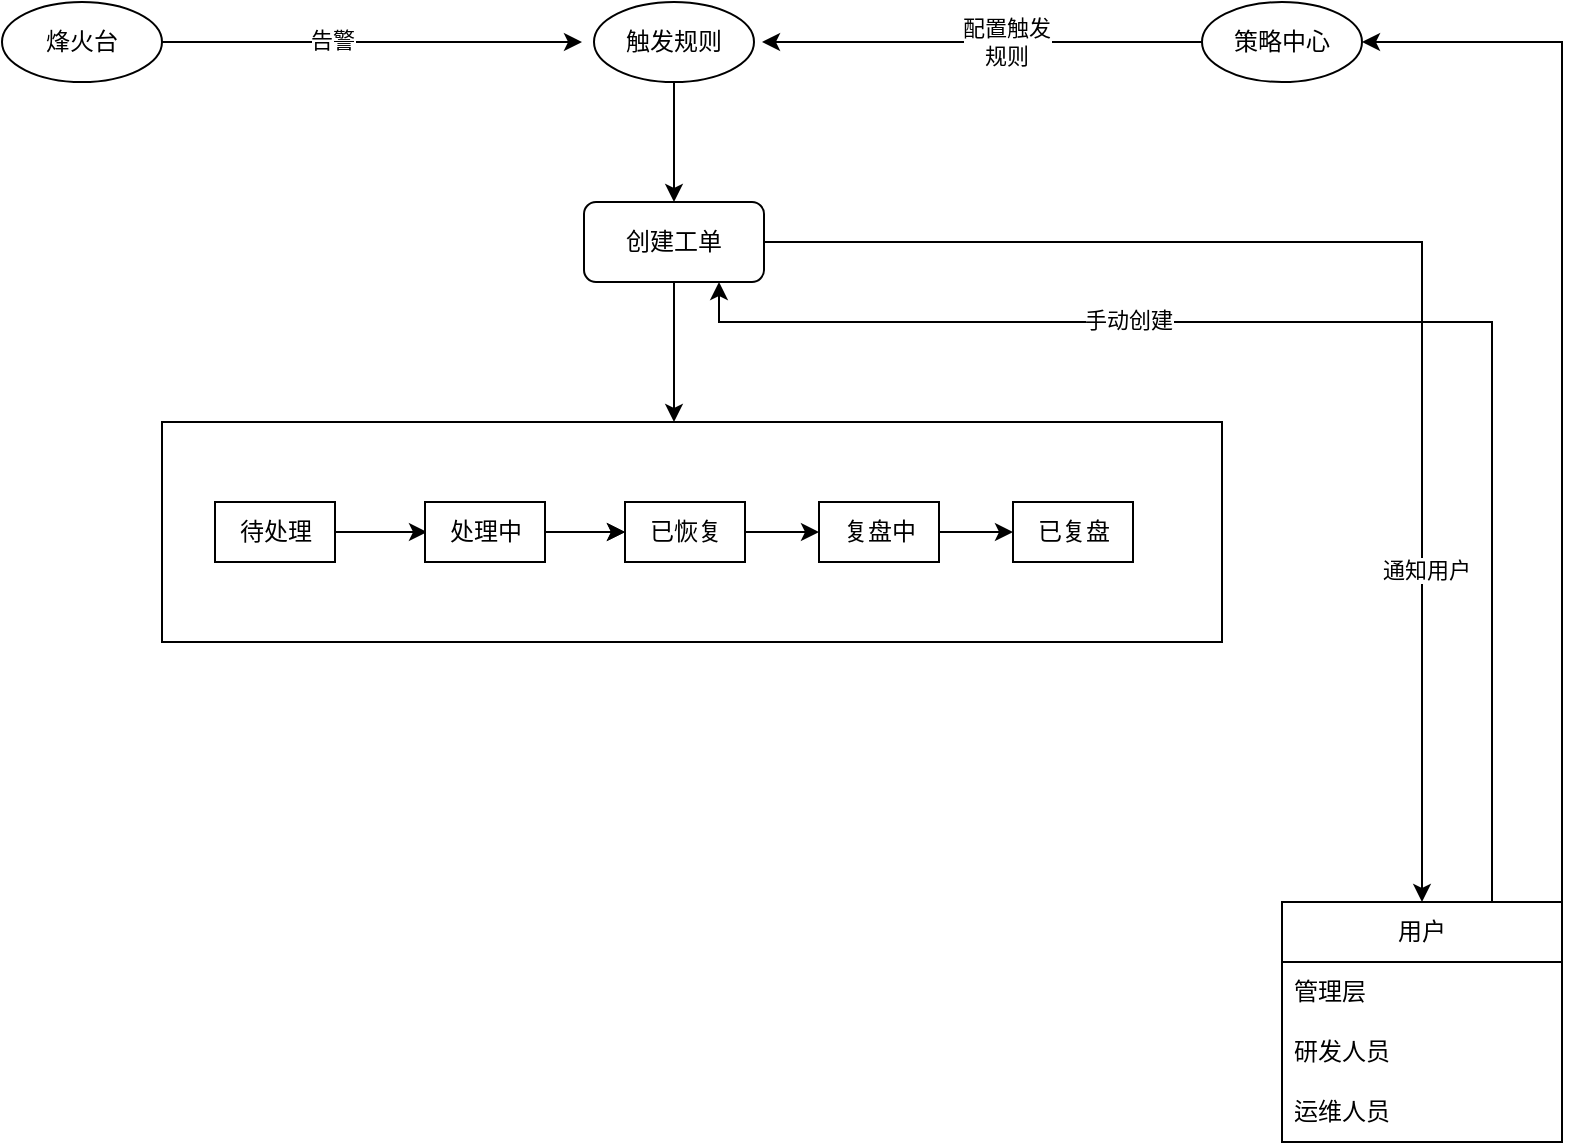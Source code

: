 <mxfile version="21.6.7" type="github">
  <diagram name="第 1 页" id="-WIHNXKfvVTFxInO3pld">
    <mxGraphModel dx="1050" dy="553" grid="1" gridSize="10" guides="1" tooltips="1" connect="1" arrows="1" fold="1" page="1" pageScale="1" pageWidth="827" pageHeight="1169" math="0" shadow="0">
      <root>
        <mxCell id="0" />
        <mxCell id="1" parent="0" />
        <mxCell id="QgTYGsUYSailKNq_mToX-34" value="" style="rounded=0;whiteSpace=wrap;html=1;" vertex="1" parent="1">
          <mxGeometry x="110" y="230" width="530" height="110" as="geometry" />
        </mxCell>
        <mxCell id="QgTYGsUYSailKNq_mToX-26" style="edgeStyle=orthogonalEdgeStyle;rounded=0;orthogonalLoop=1;jettySize=auto;html=1;exitX=0.75;exitY=0;exitDx=0;exitDy=0;entryX=0.75;entryY=1;entryDx=0;entryDy=0;" edge="1" parent="1" source="OSD-rZQ_V-XbJ5NN2biw-43" target="OSD-rZQ_V-XbJ5NN2biw-80">
          <mxGeometry relative="1" as="geometry">
            <Array as="points">
              <mxPoint x="775" y="180" />
              <mxPoint x="389" y="180" />
            </Array>
          </mxGeometry>
        </mxCell>
        <mxCell id="QgTYGsUYSailKNq_mToX-27" value="手动创建" style="edgeLabel;html=1;align=center;verticalAlign=middle;resizable=0;points=[];" vertex="1" connectable="0" parent="QgTYGsUYSailKNq_mToX-26">
          <mxGeometry x="0.356" y="-1" relative="1" as="geometry">
            <mxPoint as="offset" />
          </mxGeometry>
        </mxCell>
        <mxCell id="OSD-rZQ_V-XbJ5NN2biw-43" value="用户" style="swimlane;fontStyle=0;childLayout=stackLayout;horizontal=1;startSize=30;horizontalStack=0;resizeParent=1;resizeParentMax=0;resizeLast=0;collapsible=1;marginBottom=0;whiteSpace=wrap;html=1;" parent="1" vertex="1">
          <mxGeometry x="670" y="470" width="140" height="120" as="geometry">
            <mxRectangle x="430" y="370" width="60" height="30" as="alternateBounds" />
          </mxGeometry>
        </mxCell>
        <mxCell id="OSD-rZQ_V-XbJ5NN2biw-44" value="管理层" style="text;strokeColor=none;fillColor=none;align=left;verticalAlign=middle;spacingLeft=4;spacingRight=4;overflow=hidden;points=[[0,0.5],[1,0.5]];portConstraint=eastwest;rotatable=0;whiteSpace=wrap;html=1;" parent="OSD-rZQ_V-XbJ5NN2biw-43" vertex="1">
          <mxGeometry y="30" width="140" height="30" as="geometry" />
        </mxCell>
        <mxCell id="OSD-rZQ_V-XbJ5NN2biw-45" value="研发人员" style="text;strokeColor=none;fillColor=none;align=left;verticalAlign=middle;spacingLeft=4;spacingRight=4;overflow=hidden;points=[[0,0.5],[1,0.5]];portConstraint=eastwest;rotatable=0;whiteSpace=wrap;html=1;" parent="OSD-rZQ_V-XbJ5NN2biw-43" vertex="1">
          <mxGeometry y="60" width="140" height="30" as="geometry" />
        </mxCell>
        <mxCell id="OSD-rZQ_V-XbJ5NN2biw-46" value="运维人员" style="text;strokeColor=none;fillColor=none;align=left;verticalAlign=middle;spacingLeft=4;spacingRight=4;overflow=hidden;points=[[0,0.5],[1,0.5]];portConstraint=eastwest;rotatable=0;whiteSpace=wrap;html=1;" parent="OSD-rZQ_V-XbJ5NN2biw-43" vertex="1">
          <mxGeometry y="90" width="140" height="30" as="geometry" />
        </mxCell>
        <mxCell id="OSD-rZQ_V-XbJ5NN2biw-78" style="edgeStyle=orthogonalEdgeStyle;rounded=0;orthogonalLoop=1;jettySize=auto;html=1;exitX=0.5;exitY=1;exitDx=0;exitDy=0;entryX=0.5;entryY=0;entryDx=0;entryDy=0;" parent="1" source="OSD-rZQ_V-XbJ5NN2biw-54" edge="1" target="OSD-rZQ_V-XbJ5NN2biw-80">
          <mxGeometry relative="1" as="geometry">
            <mxPoint x="366" y="107" as="targetPoint" />
          </mxGeometry>
        </mxCell>
        <mxCell id="OSD-rZQ_V-XbJ5NN2biw-54" value="触发规则" style="ellipse;whiteSpace=wrap;html=1;" parent="1" vertex="1">
          <mxGeometry x="326" y="20" width="80" height="40" as="geometry" />
        </mxCell>
        <mxCell id="QgTYGsUYSailKNq_mToX-23" style="edgeStyle=orthogonalEdgeStyle;rounded=0;orthogonalLoop=1;jettySize=auto;html=1;exitX=1;exitY=0.5;exitDx=0;exitDy=0;entryX=0.5;entryY=0;entryDx=0;entryDy=0;" edge="1" parent="1" source="OSD-rZQ_V-XbJ5NN2biw-80" target="OSD-rZQ_V-XbJ5NN2biw-43">
          <mxGeometry relative="1" as="geometry" />
        </mxCell>
        <mxCell id="QgTYGsUYSailKNq_mToX-24" value="通知用户" style="edgeLabel;html=1;align=center;verticalAlign=middle;resizable=0;points=[];" vertex="1" connectable="0" parent="QgTYGsUYSailKNq_mToX-23">
          <mxGeometry x="0.494" y="2" relative="1" as="geometry">
            <mxPoint as="offset" />
          </mxGeometry>
        </mxCell>
        <mxCell id="QgTYGsUYSailKNq_mToX-28" style="edgeStyle=none;rounded=0;orthogonalLoop=1;jettySize=auto;html=1;exitX=0.5;exitY=1;exitDx=0;exitDy=0;" edge="1" parent="1" source="OSD-rZQ_V-XbJ5NN2biw-80">
          <mxGeometry relative="1" as="geometry">
            <mxPoint x="366" y="230" as="targetPoint" />
          </mxGeometry>
        </mxCell>
        <mxCell id="OSD-rZQ_V-XbJ5NN2biw-80" value="创建工单" style="rounded=1;whiteSpace=wrap;html=1;" parent="1" vertex="1">
          <mxGeometry x="321" y="120" width="90" height="40" as="geometry" />
        </mxCell>
        <mxCell id="AnqzCqNc_b7Of7x_9liy-7" style="edgeStyle=orthogonalEdgeStyle;rounded=0;orthogonalLoop=1;jettySize=auto;html=1;exitX=1;exitY=0.5;exitDx=0;exitDy=0;" parent="1" source="AnqzCqNc_b7Of7x_9liy-1" edge="1">
          <mxGeometry relative="1" as="geometry">
            <mxPoint x="320" y="40" as="targetPoint" />
          </mxGeometry>
        </mxCell>
        <mxCell id="QgTYGsUYSailKNq_mToX-21" value="告警" style="edgeLabel;html=1;align=center;verticalAlign=middle;resizable=0;points=[];" vertex="1" connectable="0" parent="AnqzCqNc_b7Of7x_9liy-7">
          <mxGeometry x="-0.194" y="1" relative="1" as="geometry">
            <mxPoint as="offset" />
          </mxGeometry>
        </mxCell>
        <mxCell id="AnqzCqNc_b7Of7x_9liy-1" value="烽火台" style="ellipse;whiteSpace=wrap;html=1;" parent="1" vertex="1">
          <mxGeometry x="30" y="20" width="80" height="40" as="geometry" />
        </mxCell>
        <mxCell id="AnqzCqNc_b7Of7x_9liy-6" style="edgeStyle=orthogonalEdgeStyle;rounded=0;orthogonalLoop=1;jettySize=auto;html=1;exitX=0;exitY=0.5;exitDx=0;exitDy=0;" parent="1" source="AnqzCqNc_b7Of7x_9liy-3" edge="1">
          <mxGeometry relative="1" as="geometry">
            <mxPoint x="410" y="40" as="targetPoint" />
          </mxGeometry>
        </mxCell>
        <mxCell id="QgTYGsUYSailKNq_mToX-22" value="配置触发&lt;br&gt;规则" style="edgeLabel;html=1;align=center;verticalAlign=middle;resizable=0;points=[];" vertex="1" connectable="0" parent="AnqzCqNc_b7Of7x_9liy-6">
          <mxGeometry x="-0.109" y="-3" relative="1" as="geometry">
            <mxPoint y="3" as="offset" />
          </mxGeometry>
        </mxCell>
        <mxCell id="AnqzCqNc_b7Of7x_9liy-3" value="策略中心" style="ellipse;whiteSpace=wrap;html=1;" parent="1" vertex="1">
          <mxGeometry x="630" y="20" width="80" height="40" as="geometry" />
        </mxCell>
        <mxCell id="AnqzCqNc_b7Of7x_9liy-4" style="edgeStyle=orthogonalEdgeStyle;rounded=0;orthogonalLoop=1;jettySize=auto;html=1;exitX=1;exitY=0.5;exitDx=0;exitDy=0;entryX=1;entryY=0.5;entryDx=0;entryDy=0;" parent="1" source="OSD-rZQ_V-XbJ5NN2biw-45" target="AnqzCqNc_b7Of7x_9liy-3" edge="1">
          <mxGeometry relative="1" as="geometry">
            <mxPoint x="800" y="50" as="targetPoint" />
            <Array as="points">
              <mxPoint x="810" y="435" />
              <mxPoint x="810" y="40" />
            </Array>
          </mxGeometry>
        </mxCell>
        <mxCell id="QgTYGsUYSailKNq_mToX-1" style="edgeStyle=orthogonalEdgeStyle;rounded=0;orthogonalLoop=1;jettySize=auto;html=1;exitX=1;exitY=0.5;exitDx=0;exitDy=0;entryX=0;entryY=0.5;entryDx=0;entryDy=0;" edge="1" parent="1" source="QgTYGsUYSailKNq_mToX-2">
          <mxGeometry relative="1" as="geometry">
            <mxPoint x="147.5" y="285" as="sourcePoint" />
            <mxPoint x="242.5" y="285" as="targetPoint" />
          </mxGeometry>
        </mxCell>
        <mxCell id="QgTYGsUYSailKNq_mToX-6" style="edgeStyle=orthogonalEdgeStyle;rounded=0;orthogonalLoop=1;jettySize=auto;html=1;exitX=1;exitY=0.5;exitDx=0;exitDy=0;entryX=0;entryY=0.5;entryDx=0;entryDy=0;" edge="1" parent="1" source="QgTYGsUYSailKNq_mToX-7" target="QgTYGsUYSailKNq_mToX-9">
          <mxGeometry relative="1" as="geometry" />
        </mxCell>
        <mxCell id="QgTYGsUYSailKNq_mToX-20" value="" style="edgeStyle=orthogonalEdgeStyle;rounded=0;orthogonalLoop=1;jettySize=auto;html=1;" edge="1" parent="1" source="QgTYGsUYSailKNq_mToX-7" target="QgTYGsUYSailKNq_mToX-9">
          <mxGeometry relative="1" as="geometry" />
        </mxCell>
        <mxCell id="QgTYGsUYSailKNq_mToX-7" value="处理中" style="rounded=0;whiteSpace=wrap;html=1;" vertex="1" parent="1">
          <mxGeometry x="241.5" y="270" width="60" height="30" as="geometry" />
        </mxCell>
        <mxCell id="QgTYGsUYSailKNq_mToX-8" style="edgeStyle=orthogonalEdgeStyle;rounded=0;orthogonalLoop=1;jettySize=auto;html=1;exitX=1;exitY=0.5;exitDx=0;exitDy=0;entryX=0;entryY=0.5;entryDx=0;entryDy=0;" edge="1" parent="1" source="QgTYGsUYSailKNq_mToX-9" target="QgTYGsUYSailKNq_mToX-11">
          <mxGeometry relative="1" as="geometry" />
        </mxCell>
        <mxCell id="QgTYGsUYSailKNq_mToX-9" value="已恢复" style="rounded=0;whiteSpace=wrap;html=1;" vertex="1" parent="1">
          <mxGeometry x="341.5" y="270" width="60" height="30" as="geometry" />
        </mxCell>
        <mxCell id="QgTYGsUYSailKNq_mToX-10" style="edgeStyle=orthogonalEdgeStyle;rounded=0;orthogonalLoop=1;jettySize=auto;html=1;exitX=1;exitY=0.5;exitDx=0;exitDy=0;entryX=0;entryY=0.5;entryDx=0;entryDy=0;" edge="1" parent="1" source="QgTYGsUYSailKNq_mToX-11" target="QgTYGsUYSailKNq_mToX-12">
          <mxGeometry relative="1" as="geometry" />
        </mxCell>
        <mxCell id="QgTYGsUYSailKNq_mToX-11" value="复盘中" style="rounded=0;whiteSpace=wrap;html=1;" vertex="1" parent="1">
          <mxGeometry x="438.5" y="270" width="60" height="30" as="geometry" />
        </mxCell>
        <mxCell id="QgTYGsUYSailKNq_mToX-12" value="已复盘" style="rounded=0;whiteSpace=wrap;html=1;" vertex="1" parent="1">
          <mxGeometry x="535.5" y="270" width="60" height="30" as="geometry" />
        </mxCell>
        <mxCell id="QgTYGsUYSailKNq_mToX-19" value="" style="edgeStyle=orthogonalEdgeStyle;rounded=0;orthogonalLoop=1;jettySize=auto;html=1;exitX=1;exitY=0.5;exitDx=0;exitDy=0;entryX=0;entryY=0.5;entryDx=0;entryDy=0;" edge="1" parent="1" target="QgTYGsUYSailKNq_mToX-2">
          <mxGeometry relative="1" as="geometry">
            <mxPoint x="147.5" y="285" as="sourcePoint" />
            <mxPoint x="242.5" y="285" as="targetPoint" />
          </mxGeometry>
        </mxCell>
        <mxCell id="QgTYGsUYSailKNq_mToX-2" value="待处理" style="rounded=0;whiteSpace=wrap;html=1;" vertex="1" parent="1">
          <mxGeometry x="136.5" y="270" width="60" height="30" as="geometry" />
        </mxCell>
      </root>
    </mxGraphModel>
  </diagram>
</mxfile>
